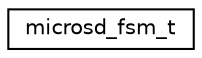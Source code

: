 digraph "Graphical Class Hierarchy"
{
  edge [fontname="Helvetica",fontsize="10",labelfontname="Helvetica",labelfontsize="10"];
  node [fontname="Helvetica",fontsize="10",shape=record];
  rankdir="LR";
  Node1 [label="microsd_fsm_t",height=0.2,width=0.4,color="black", fillcolor="white", style="filled",URL="$structmicrosd__fsm__t.html",tooltip="FSM struct. "];
}
